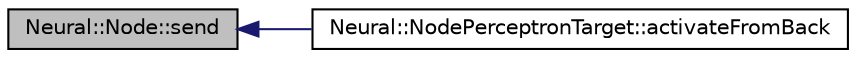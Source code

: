 digraph G
{
  edge [fontname="Helvetica",fontsize="10",labelfontname="Helvetica",labelfontsize="10"];
  node [fontname="Helvetica",fontsize="10",shape=record];
  rankdir=LR;
  Node1 [label="Neural::Node::send",height=0.2,width=0.4,color="black", fillcolor="grey75", style="filled" fontcolor="black"];
  Node1 -> Node2 [dir=back,color="midnightblue",fontsize="10",style="solid",fontname="Helvetica"];
  Node2 [label="Neural::NodePerceptronTarget::activateFromBack",height=0.2,width=0.4,color="black", fillcolor="white", style="filled",URL="$class_neural_1_1_node_perceptron_target.html#a65c3f0c315fa41144468729b19371ee8"];
}

